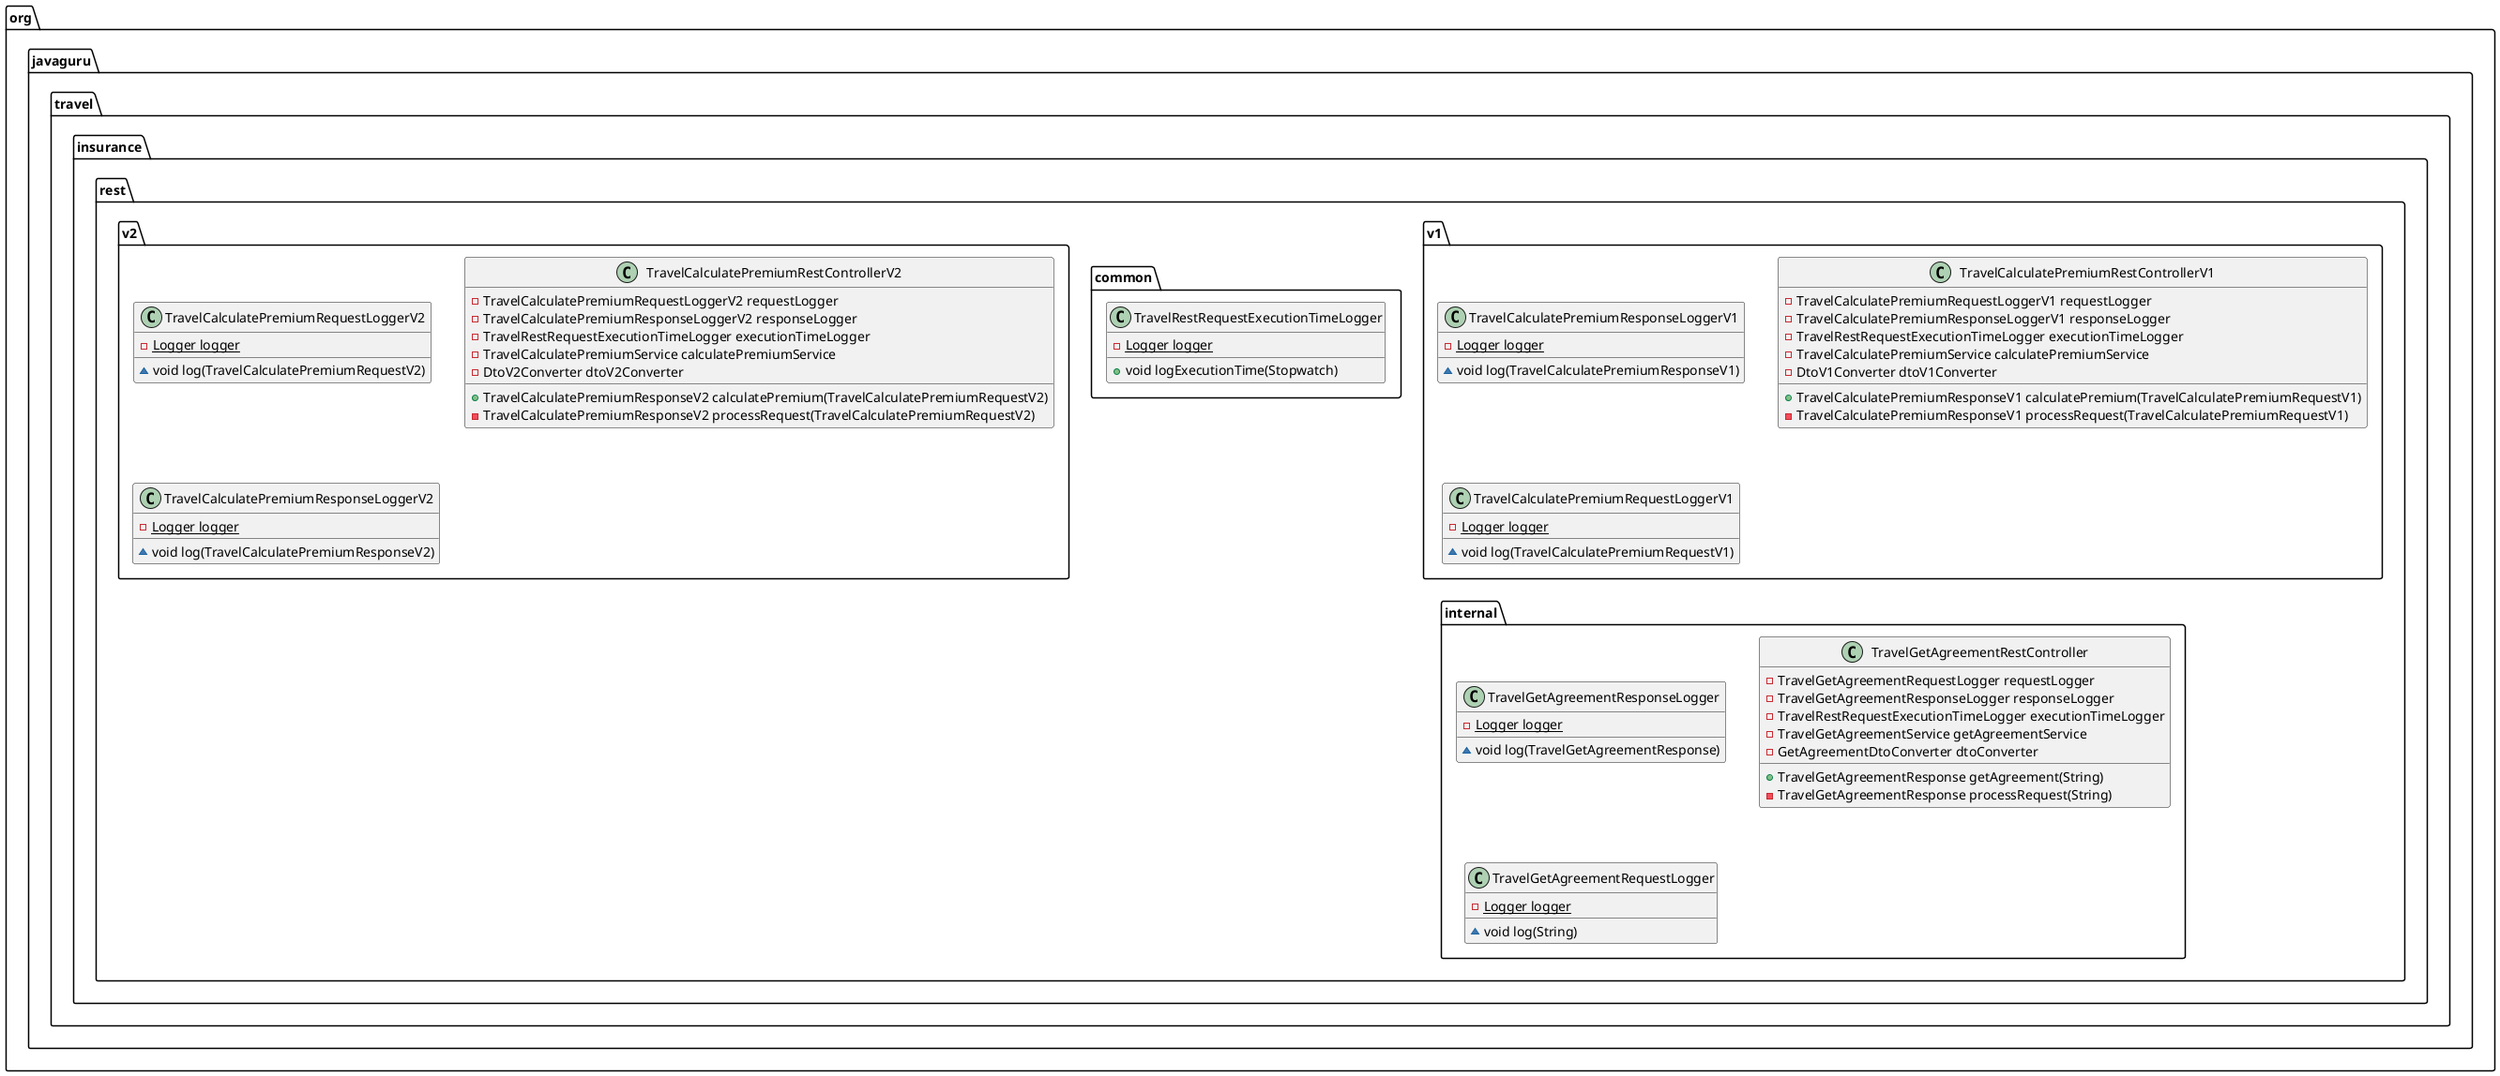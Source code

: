@startuml
class org.javaguru.travel.insurance.rest.v1.TravelCalculatePremiumResponseLoggerV1 {
- {static} Logger logger
~ void log(TravelCalculatePremiumResponseV1)
}


class org.javaguru.travel.insurance.rest.v1.TravelCalculatePremiumRestControllerV1 {
- TravelCalculatePremiumRequestLoggerV1 requestLogger
- TravelCalculatePremiumResponseLoggerV1 responseLogger
- TravelRestRequestExecutionTimeLogger executionTimeLogger
- TravelCalculatePremiumService calculatePremiumService
- DtoV1Converter dtoV1Converter
+ TravelCalculatePremiumResponseV1 calculatePremium(TravelCalculatePremiumRequestV1)
- TravelCalculatePremiumResponseV1 processRequest(TravelCalculatePremiumRequestV1)
}


class org.javaguru.travel.insurance.rest.common.TravelRestRequestExecutionTimeLogger {
- {static} Logger logger
+ void logExecutionTime(Stopwatch)
}


class org.javaguru.travel.insurance.rest.v2.TravelCalculatePremiumRequestLoggerV2 {
- {static} Logger logger
~ void log(TravelCalculatePremiumRequestV2)
}


class org.javaguru.travel.insurance.rest.internal.TravelGetAgreementResponseLogger {
- {static} Logger logger
~ void log(TravelGetAgreementResponse)
}


class org.javaguru.travel.insurance.rest.v2.TravelCalculatePremiumRestControllerV2 {
- TravelCalculatePremiumRequestLoggerV2 requestLogger
- TravelCalculatePremiumResponseLoggerV2 responseLogger
- TravelRestRequestExecutionTimeLogger executionTimeLogger
- TravelCalculatePremiumService calculatePremiumService
- DtoV2Converter dtoV2Converter
+ TravelCalculatePremiumResponseV2 calculatePremium(TravelCalculatePremiumRequestV2)
- TravelCalculatePremiumResponseV2 processRequest(TravelCalculatePremiumRequestV2)
}


class org.javaguru.travel.insurance.rest.v2.TravelCalculatePremiumResponseLoggerV2 {
- {static} Logger logger
~ void log(TravelCalculatePremiumResponseV2)
}


class org.javaguru.travel.insurance.rest.internal.TravelGetAgreementRestController {
- TravelGetAgreementRequestLogger requestLogger
- TravelGetAgreementResponseLogger responseLogger
- TravelRestRequestExecutionTimeLogger executionTimeLogger
- TravelGetAgreementService getAgreementService
- GetAgreementDtoConverter dtoConverter
+ TravelGetAgreementResponse getAgreement(String)
- TravelGetAgreementResponse processRequest(String)
}


class org.javaguru.travel.insurance.rest.internal.TravelGetAgreementRequestLogger {
- {static} Logger logger
~ void log(String)
}


class org.javaguru.travel.insurance.rest.v1.TravelCalculatePremiumRequestLoggerV1 {
- {static} Logger logger
~ void log(TravelCalculatePremiumRequestV1)
}


@enduml